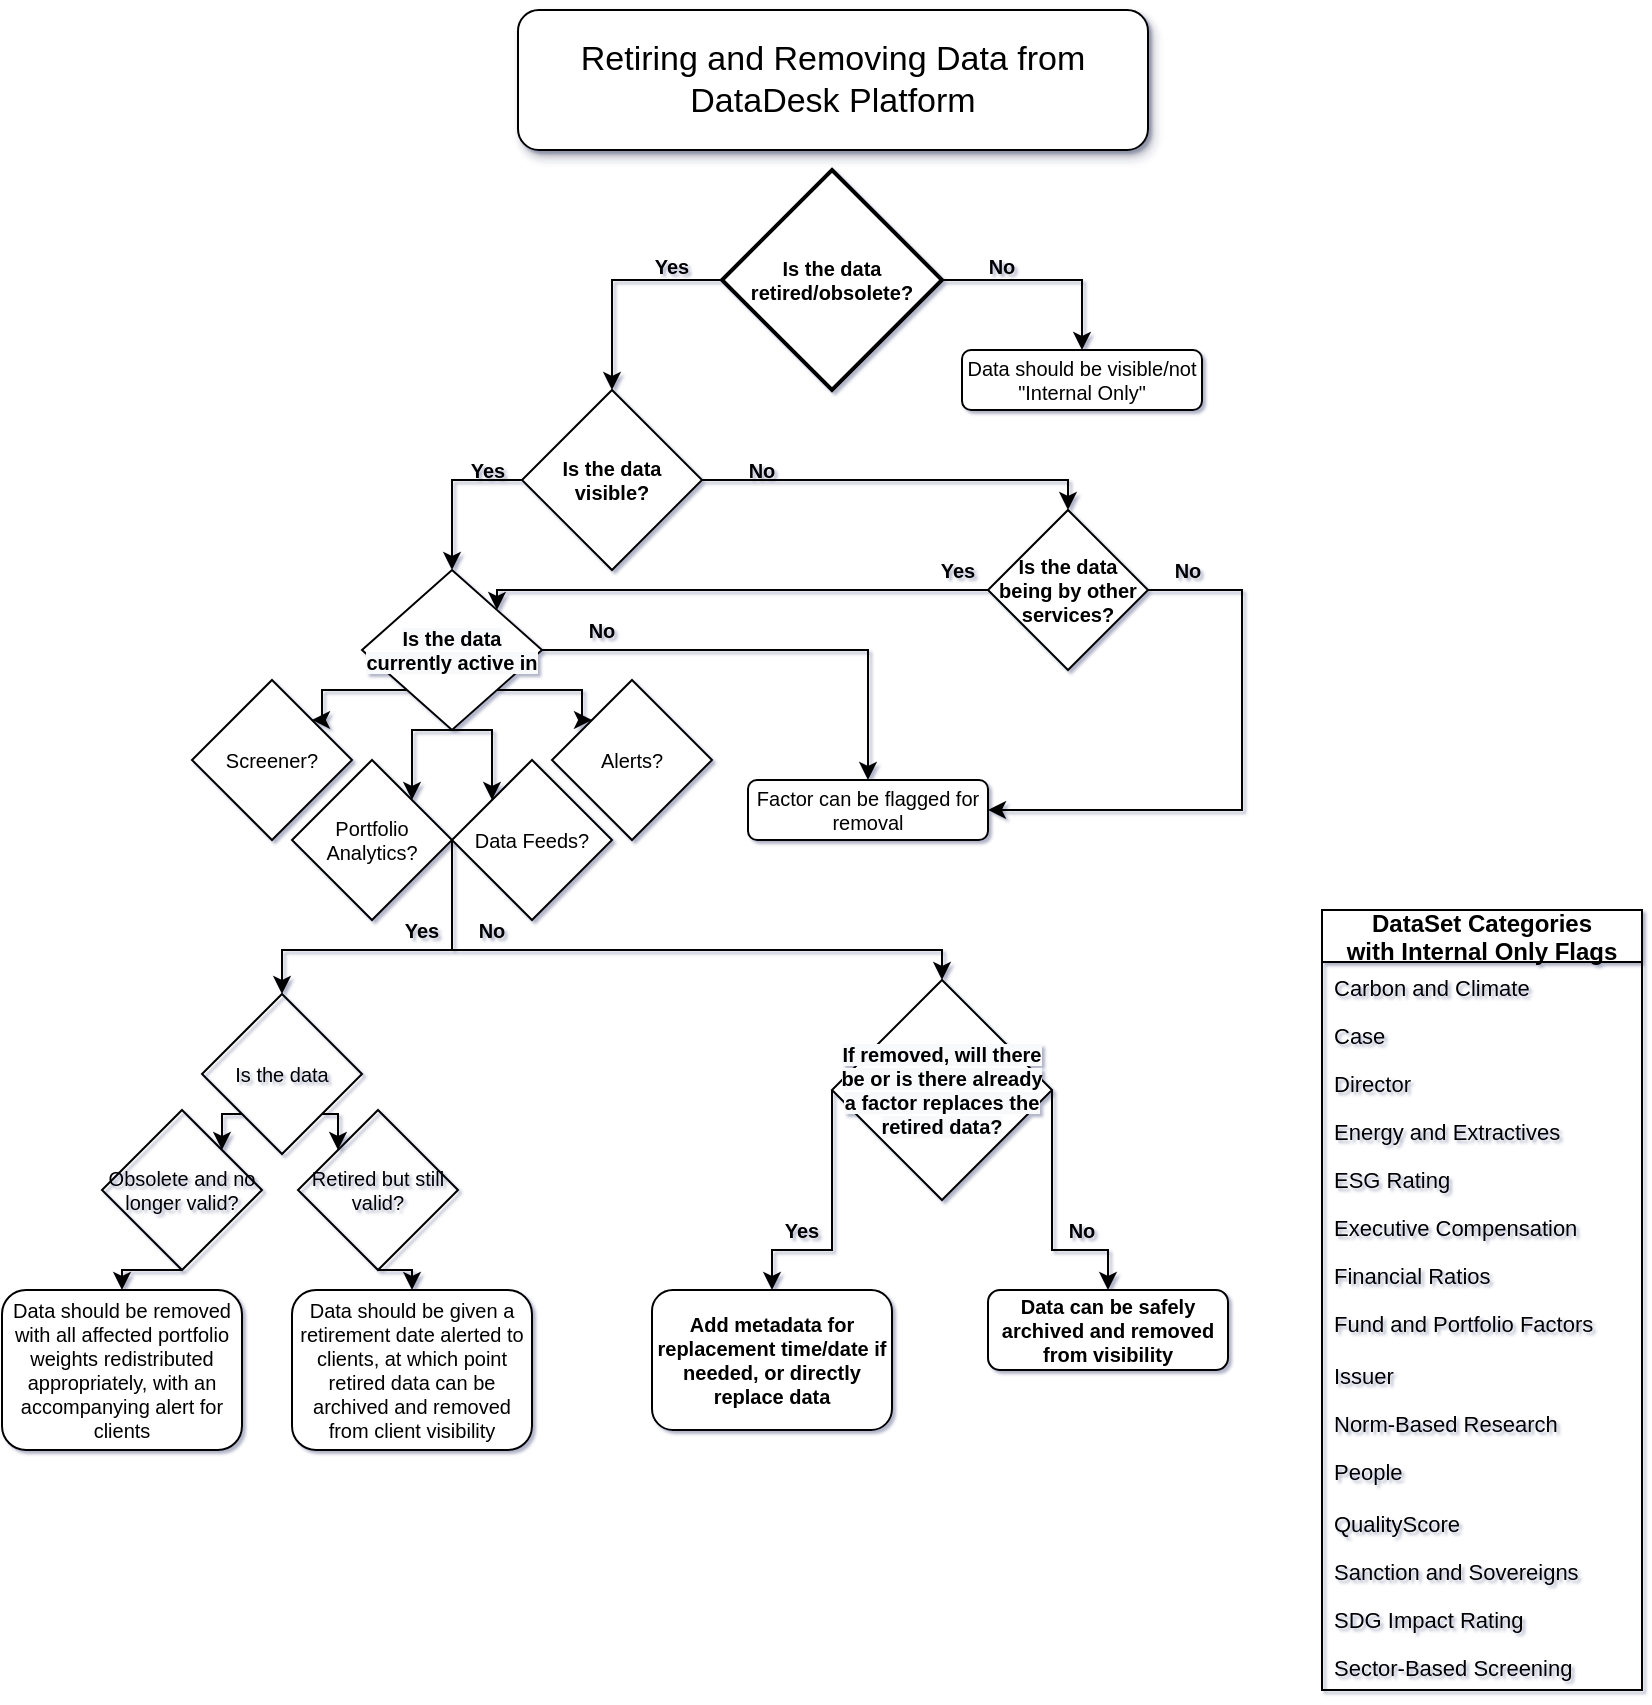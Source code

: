 <mxfile version="14.8.6" type="github">
  <diagram id="vZ8tYnkM7WGZsM2im86g" name="Page-1">
    <mxGraphModel dx="331" dy="177" grid="1" gridSize="10" guides="1" tooltips="1" connect="1" arrows="1" fold="1" page="1" pageScale="1" pageWidth="850" pageHeight="1100" math="0" shadow="1">
      <root>
        <mxCell id="0" />
        <mxCell id="1" parent="0" />
        <mxCell id="RDGL3iyxU8OvBQAGVa35-3" value="Data should be visible/not &quot;Internal Only&quot;" style="rounded=1;whiteSpace=wrap;html=1;fontSize=10;verticalAlign=middle;fontStyle=0" parent="1" vertex="1">
          <mxGeometry x="490" y="180" width="120" height="30" as="geometry" />
        </mxCell>
        <mxCell id="RDGL3iyxU8OvBQAGVa35-7" value="Yes" style="text;html=1;strokeColor=none;fillColor=none;align=center;verticalAlign=middle;whiteSpace=wrap;rounded=0;fontSize=10;rotation=0;fontStyle=1" parent="1" vertex="1">
          <mxGeometry x="330" y="130" width="30" height="15" as="geometry" />
        </mxCell>
        <mxCell id="RDGL3iyxU8OvBQAGVa35-9" value="No" style="text;html=1;strokeColor=none;fillColor=none;align=center;verticalAlign=middle;whiteSpace=wrap;rounded=0;fontSize=10;rotation=0;fontStyle=1" parent="1" vertex="1">
          <mxGeometry x="490" y="130" width="40" height="15" as="geometry" />
        </mxCell>
        <mxCell id="RDGL3iyxU8OvBQAGVa35-10" value="Factor can be flagged for removal" style="rounded=1;whiteSpace=wrap;html=1;fontSize=10;verticalAlign=middle;fontStyle=0" parent="1" vertex="1">
          <mxGeometry x="383" y="395" width="120" height="30" as="geometry" />
        </mxCell>
        <mxCell id="RDGL3iyxU8OvBQAGVa35-16" value="Add metadata for replacement time/date if needed, or directly replace data" style="rounded=1;whiteSpace=wrap;html=1;fontSize=10;verticalAlign=middle;fontStyle=1" parent="1" vertex="1">
          <mxGeometry x="335" y="650" width="120" height="70" as="geometry" />
        </mxCell>
        <mxCell id="RDGL3iyxU8OvBQAGVa35-24" style="edgeStyle=orthogonalEdgeStyle;rounded=0;orthogonalLoop=1;jettySize=auto;html=1;exitX=0;exitY=0.5;exitDx=0;exitDy=0;exitPerimeter=0;fontSize=10;" parent="1" source="RDGL3iyxU8OvBQAGVa35-17" target="RDGL3iyxU8OvBQAGVa35-21" edge="1">
          <mxGeometry relative="1" as="geometry">
            <Array as="points">
              <mxPoint x="315" y="145" />
            </Array>
          </mxGeometry>
        </mxCell>
        <mxCell id="RDGL3iyxU8OvBQAGVa35-27" style="edgeStyle=orthogonalEdgeStyle;rounded=0;orthogonalLoop=1;jettySize=auto;html=1;exitX=1;exitY=0.5;exitDx=0;exitDy=0;exitPerimeter=0;entryX=0.5;entryY=0;entryDx=0;entryDy=0;fontSize=10;" parent="1" source="RDGL3iyxU8OvBQAGVa35-17" target="RDGL3iyxU8OvBQAGVa35-3" edge="1">
          <mxGeometry relative="1" as="geometry" />
        </mxCell>
        <mxCell id="RDGL3iyxU8OvBQAGVa35-17" value="&lt;span style=&quot;font-weight: 700&quot;&gt;Is the data retired/obsolete?&lt;/span&gt;" style="strokeWidth=2;html=1;shape=mxgraph.flowchart.decision;whiteSpace=wrap;fontSize=10;verticalAlign=middle;" parent="1" vertex="1">
          <mxGeometry x="370" y="90" width="110" height="110" as="geometry" />
        </mxCell>
        <mxCell id="RDGL3iyxU8OvBQAGVa35-25" style="edgeStyle=orthogonalEdgeStyle;rounded=0;orthogonalLoop=1;jettySize=auto;html=1;exitX=0;exitY=0.5;exitDx=0;exitDy=0;entryX=0.5;entryY=0;entryDx=0;entryDy=0;fontSize=10;" parent="1" source="RDGL3iyxU8OvBQAGVa35-21" target="RDGL3iyxU8OvBQAGVa35-22" edge="1">
          <mxGeometry relative="1" as="geometry" />
        </mxCell>
        <mxCell id="w0KqC-oyerwkfJldZXsQ-27" style="edgeStyle=orthogonalEdgeStyle;rounded=0;orthogonalLoop=1;jettySize=auto;html=1;exitX=1;exitY=0.5;exitDx=0;exitDy=0;entryX=0.5;entryY=0;entryDx=0;entryDy=0;fontSize=10;" parent="1" source="RDGL3iyxU8OvBQAGVa35-21" target="w0KqC-oyerwkfJldZXsQ-26" edge="1">
          <mxGeometry relative="1" as="geometry">
            <Array as="points">
              <mxPoint x="543" y="245" />
            </Array>
          </mxGeometry>
        </mxCell>
        <mxCell id="RDGL3iyxU8OvBQAGVa35-21" value="&lt;span style=&quot;font-weight: 700&quot;&gt;Is the data visible?&lt;/span&gt;" style="rhombus;whiteSpace=wrap;html=1;fontSize=10;verticalAlign=middle;" parent="1" vertex="1">
          <mxGeometry x="270" y="200" width="90" height="90" as="geometry" />
        </mxCell>
        <mxCell id="RDGL3iyxU8OvBQAGVa35-28" style="edgeStyle=orthogonalEdgeStyle;rounded=0;orthogonalLoop=1;jettySize=auto;html=1;exitX=1;exitY=0.5;exitDx=0;exitDy=0;fontSize=10;" parent="1" source="RDGL3iyxU8OvBQAGVa35-22" target="RDGL3iyxU8OvBQAGVa35-10" edge="1">
          <mxGeometry relative="1" as="geometry" />
        </mxCell>
        <mxCell id="w0KqC-oyerwkfJldZXsQ-1" style="edgeStyle=orthogonalEdgeStyle;rounded=0;orthogonalLoop=1;jettySize=auto;html=1;exitX=0;exitY=1;exitDx=0;exitDy=0;entryX=1;entryY=0;entryDx=0;entryDy=0;" parent="1" source="RDGL3iyxU8OvBQAGVa35-22" target="b6A6RoxEltREsrSATFP2-6" edge="1">
          <mxGeometry relative="1" as="geometry" />
        </mxCell>
        <mxCell id="w0KqC-oyerwkfJldZXsQ-3" style="edgeStyle=orthogonalEdgeStyle;rounded=0;orthogonalLoop=1;jettySize=auto;html=1;exitX=1;exitY=1;exitDx=0;exitDy=0;entryX=0;entryY=0;entryDx=0;entryDy=0;" parent="1" source="RDGL3iyxU8OvBQAGVa35-22" target="b6A6RoxEltREsrSATFP2-5" edge="1">
          <mxGeometry relative="1" as="geometry" />
        </mxCell>
        <mxCell id="w0KqC-oyerwkfJldZXsQ-4" style="edgeStyle=orthogonalEdgeStyle;rounded=0;orthogonalLoop=1;jettySize=auto;html=1;exitX=0.5;exitY=1;exitDx=0;exitDy=0;entryX=0;entryY=0;entryDx=0;entryDy=0;" parent="1" source="RDGL3iyxU8OvBQAGVa35-22" target="b6A6RoxEltREsrSATFP2-4" edge="1">
          <mxGeometry relative="1" as="geometry">
            <Array as="points">
              <mxPoint x="255" y="370" />
            </Array>
          </mxGeometry>
        </mxCell>
        <mxCell id="w0KqC-oyerwkfJldZXsQ-5" style="edgeStyle=orthogonalEdgeStyle;rounded=0;orthogonalLoop=1;jettySize=auto;html=1;exitX=0.5;exitY=1;exitDx=0;exitDy=0;entryX=1;entryY=0;entryDx=0;entryDy=0;" parent="1" source="RDGL3iyxU8OvBQAGVa35-22" target="b6A6RoxEltREsrSATFP2-3" edge="1">
          <mxGeometry relative="1" as="geometry">
            <Array as="points">
              <mxPoint x="215" y="370" />
            </Array>
          </mxGeometry>
        </mxCell>
        <mxCell id="RDGL3iyxU8OvBQAGVa35-22" value="&lt;span style=&quot;color: rgb(0 , 0 , 0) ; font-family: &amp;#34;helvetica&amp;#34; ; font-size: 10px ; font-style: normal ; font-weight: 700 ; letter-spacing: normal ; text-align: center ; text-indent: 0px ; text-transform: none ; word-spacing: 0px ; background-color: rgb(248 , 249 , 250) ; display: inline ; float: none&quot;&gt;Is the data currently active in&lt;/span&gt;" style="rhombus;whiteSpace=wrap;html=1;fontSize=10;verticalAlign=middle;" parent="1" vertex="1">
          <mxGeometry x="190" y="290" width="90" height="80" as="geometry" />
        </mxCell>
        <mxCell id="RDGL3iyxU8OvBQAGVa35-33" style="edgeStyle=orthogonalEdgeStyle;rounded=0;orthogonalLoop=1;jettySize=auto;html=1;exitX=0;exitY=0.5;exitDx=0;exitDy=0;entryX=0.5;entryY=0;entryDx=0;entryDy=0;fontSize=10;" parent="1" source="RDGL3iyxU8OvBQAGVa35-23" target="RDGL3iyxU8OvBQAGVa35-16" edge="1">
          <mxGeometry relative="1" as="geometry">
            <Array as="points">
              <mxPoint x="425" y="630" />
              <mxPoint x="395" y="630" />
            </Array>
          </mxGeometry>
        </mxCell>
        <mxCell id="2NBuemxUmUWTqyVCSJ8C-5" style="edgeStyle=orthogonalEdgeStyle;rounded=0;orthogonalLoop=1;jettySize=auto;html=1;exitX=1;exitY=0.5;exitDx=0;exitDy=0;entryX=0.5;entryY=0;entryDx=0;entryDy=0;" edge="1" parent="1" source="RDGL3iyxU8OvBQAGVa35-23" target="2NBuemxUmUWTqyVCSJ8C-4">
          <mxGeometry relative="1" as="geometry">
            <Array as="points">
              <mxPoint x="535" y="630" />
              <mxPoint x="563" y="630" />
            </Array>
          </mxGeometry>
        </mxCell>
        <mxCell id="RDGL3iyxU8OvBQAGVa35-23" value="&lt;span style=&quot;color: rgb(0 , 0 , 0) ; font-family: &amp;#34;helvetica&amp;#34; ; font-size: 10px ; font-style: normal ; font-weight: 700 ; letter-spacing: normal ; text-align: center ; text-indent: 0px ; text-transform: none ; word-spacing: 0px ; background-color: rgb(248 , 249 , 250) ; display: inline ; float: none&quot;&gt;If removed, will there be or is there already a factor replaces the retired data?&lt;/span&gt;" style="rhombus;whiteSpace=wrap;html=1;fontSize=10;verticalAlign=middle;" parent="1" vertex="1">
          <mxGeometry x="425" y="495" width="110" height="110" as="geometry" />
        </mxCell>
        <mxCell id="RDGL3iyxU8OvBQAGVa35-29" value="Yes" style="text;html=1;strokeColor=none;fillColor=none;align=center;verticalAlign=middle;whiteSpace=wrap;rounded=0;fontSize=10;rotation=0;fontStyle=1" parent="1" vertex="1">
          <mxGeometry x="238" y="230" width="30" height="20" as="geometry" />
        </mxCell>
        <mxCell id="RDGL3iyxU8OvBQAGVa35-32" value="No" style="text;html=1;strokeColor=none;fillColor=none;align=center;verticalAlign=middle;whiteSpace=wrap;rounded=0;fontSize=10;rotation=0;fontStyle=1" parent="1" vertex="1">
          <mxGeometry x="370" y="230" width="40" height="20" as="geometry" />
        </mxCell>
        <mxCell id="RDGL3iyxU8OvBQAGVa35-34" value="Yes" style="text;html=1;strokeColor=none;fillColor=none;align=center;verticalAlign=middle;whiteSpace=wrap;rounded=0;fontSize=10;rotation=0;fontStyle=1" parent="1" vertex="1">
          <mxGeometry x="395" y="610" width="30" height="20" as="geometry" />
        </mxCell>
        <mxCell id="2NBuemxUmUWTqyVCSJ8C-3" style="edgeStyle=orthogonalEdgeStyle;rounded=0;orthogonalLoop=1;jettySize=auto;html=1;exitX=1;exitY=0.5;exitDx=0;exitDy=0;entryX=0.5;entryY=0;entryDx=0;entryDy=0;" edge="1" parent="1" source="b6A6RoxEltREsrSATFP2-3" target="RDGL3iyxU8OvBQAGVa35-23">
          <mxGeometry relative="1" as="geometry">
            <Array as="points">
              <mxPoint x="235" y="480" />
              <mxPoint x="480" y="480" />
            </Array>
          </mxGeometry>
        </mxCell>
        <mxCell id="b6A6RoxEltREsrSATFP2-3" value="Portfolio Analytics?" style="rhombus;whiteSpace=wrap;html=1;fontSize=10;" parent="1" vertex="1">
          <mxGeometry x="155" y="385" width="80" height="80" as="geometry" />
        </mxCell>
        <mxCell id="2NBuemxUmUWTqyVCSJ8C-8" style="edgeStyle=orthogonalEdgeStyle;rounded=0;orthogonalLoop=1;jettySize=auto;html=1;exitX=0;exitY=0.5;exitDx=0;exitDy=0;fontSize=10;entryX=0.5;entryY=0;entryDx=0;entryDy=0;" edge="1" parent="1" source="b6A6RoxEltREsrSATFP2-4" target="2NBuemxUmUWTqyVCSJ8C-11">
          <mxGeometry relative="1" as="geometry">
            <mxPoint x="140" y="550" as="targetPoint" />
            <Array as="points">
              <mxPoint x="235" y="480" />
              <mxPoint x="150" y="480" />
              <mxPoint x="150" y="486" />
            </Array>
          </mxGeometry>
        </mxCell>
        <mxCell id="b6A6RoxEltREsrSATFP2-4" value="Data Feeds?" style="rhombus;whiteSpace=wrap;html=1;fontSize=10;" parent="1" vertex="1">
          <mxGeometry x="235" y="385" width="80" height="80" as="geometry" />
        </mxCell>
        <mxCell id="b6A6RoxEltREsrSATFP2-5" value="Alerts?" style="rhombus;whiteSpace=wrap;html=1;fontSize=10;" parent="1" vertex="1">
          <mxGeometry x="285" y="345" width="80" height="80" as="geometry" />
        </mxCell>
        <mxCell id="b6A6RoxEltREsrSATFP2-6" value="Screener?" style="rhombus;whiteSpace=wrap;html=1;fontSize=10;" parent="1" vertex="1">
          <mxGeometry x="105" y="345" width="80" height="80" as="geometry" />
        </mxCell>
        <mxCell id="b6A6RoxEltREsrSATFP2-7" value="Retiring and Removing Data from DataDesk Platform" style="text;html=1;align=center;verticalAlign=middle;whiteSpace=wrap;rounded=1;fontSize=17;fontStyle=0;labelBackgroundColor=none;labelBorderColor=none;spacingTop=4;spacing=4;spacingLeft=4;spacingBottom=4;spacingRight=4;strokeWidth=1;fillColor=#ffffff;strokeColor=#000000;shadow=1;glass=0;sketch=0;" parent="1" vertex="1">
          <mxGeometry x="268" y="10" width="315" height="70" as="geometry" />
        </mxCell>
        <mxCell id="w0KqC-oyerwkfJldZXsQ-6" value="DataSet Categories &#xa;with Internal Only Flags" style="swimlane;fontStyle=1;childLayout=stackLayout;horizontal=1;startSize=26;horizontalStack=0;resizeParent=1;resizeParentMax=0;resizeLast=0;collapsible=1;marginBottom=0;strokeWidth=1;" parent="1" vertex="1">
          <mxGeometry x="670" y="460" width="160" height="390" as="geometry">
            <mxRectangle x="670" y="690" width="140" height="26" as="alternateBounds" />
          </mxGeometry>
        </mxCell>
        <mxCell id="w0KqC-oyerwkfJldZXsQ-17" value="Carbon and Climate" style="text;align=left;verticalAlign=top;spacingLeft=4;spacingRight=4;overflow=hidden;rotatable=0;points=[[0,0.5],[1,0.5]];portConstraint=eastwest;fontSize=11;" parent="w0KqC-oyerwkfJldZXsQ-6" vertex="1">
          <mxGeometry y="26" width="160" height="24" as="geometry" />
        </mxCell>
        <mxCell id="w0KqC-oyerwkfJldZXsQ-13" value="Case" style="text;strokeColor=none;fillColor=none;align=left;verticalAlign=top;spacingLeft=4;spacingRight=4;overflow=hidden;rotatable=0;points=[[0,0.5],[1,0.5]];portConstraint=eastwest;fontSize=11;" parent="w0KqC-oyerwkfJldZXsQ-6" vertex="1">
          <mxGeometry y="50" width="160" height="24" as="geometry" />
        </mxCell>
        <mxCell id="w0KqC-oyerwkfJldZXsQ-15" value="Director" style="text;strokeColor=none;fillColor=none;align=left;verticalAlign=top;spacingLeft=4;spacingRight=4;overflow=hidden;rotatable=0;points=[[0,0.5],[1,0.5]];portConstraint=eastwest;fontSize=11;" parent="w0KqC-oyerwkfJldZXsQ-6" vertex="1">
          <mxGeometry y="74" width="160" height="24" as="geometry" />
        </mxCell>
        <mxCell id="w0KqC-oyerwkfJldZXsQ-12" value="Energy and Extractives" style="text;strokeColor=none;fillColor=none;align=left;verticalAlign=top;spacingLeft=4;spacingRight=4;overflow=hidden;rotatable=0;points=[[0,0.5],[1,0.5]];portConstraint=eastwest;fontSize=11;" parent="w0KqC-oyerwkfJldZXsQ-6" vertex="1">
          <mxGeometry y="98" width="160" height="24" as="geometry" />
        </mxCell>
        <mxCell id="w0KqC-oyerwkfJldZXsQ-16" value="ESG Rating" style="text;strokeColor=none;fillColor=none;align=left;verticalAlign=top;spacingLeft=4;spacingRight=4;overflow=hidden;rotatable=0;points=[[0,0.5],[1,0.5]];portConstraint=eastwest;fontSize=11;" parent="w0KqC-oyerwkfJldZXsQ-6" vertex="1">
          <mxGeometry y="122" width="160" height="24" as="geometry" />
        </mxCell>
        <mxCell id="w0KqC-oyerwkfJldZXsQ-14" value="Executive Compensation" style="text;strokeColor=none;fillColor=none;align=left;verticalAlign=top;spacingLeft=4;spacingRight=4;overflow=hidden;rotatable=0;points=[[0,0.5],[1,0.5]];portConstraint=eastwest;fontSize=11;" parent="w0KqC-oyerwkfJldZXsQ-6" vertex="1">
          <mxGeometry y="146" width="160" height="24" as="geometry" />
        </mxCell>
        <mxCell id="w0KqC-oyerwkfJldZXsQ-23" value="Financial Ratios" style="text;strokeColor=none;fillColor=none;align=left;verticalAlign=top;spacingLeft=4;spacingRight=4;overflow=hidden;rotatable=0;points=[[0,0.5],[1,0.5]];portConstraint=eastwest;fontSize=11;" parent="w0KqC-oyerwkfJldZXsQ-6" vertex="1">
          <mxGeometry y="170" width="160" height="24" as="geometry" />
        </mxCell>
        <mxCell id="w0KqC-oyerwkfJldZXsQ-8" value="Fund and Portfolio Factors" style="text;strokeColor=none;fillColor=none;align=left;verticalAlign=top;spacingLeft=4;spacingRight=4;overflow=hidden;rotatable=0;points=[[0,0.5],[1,0.5]];portConstraint=eastwest;fontSize=11;" parent="w0KqC-oyerwkfJldZXsQ-6" vertex="1">
          <mxGeometry y="194" width="160" height="26" as="geometry" />
        </mxCell>
        <mxCell id="w0KqC-oyerwkfJldZXsQ-18" value="Issuer" style="text;strokeColor=none;fillColor=none;align=left;verticalAlign=top;spacingLeft=4;spacingRight=4;overflow=hidden;rotatable=0;points=[[0,0.5],[1,0.5]];portConstraint=eastwest;fontSize=11;" parent="w0KqC-oyerwkfJldZXsQ-6" vertex="1">
          <mxGeometry y="220" width="160" height="24" as="geometry" />
        </mxCell>
        <mxCell id="w0KqC-oyerwkfJldZXsQ-20" value="Norm-Based Research" style="text;strokeColor=none;fillColor=none;align=left;verticalAlign=top;spacingLeft=4;spacingRight=4;overflow=hidden;rotatable=0;points=[[0,0.5],[1,0.5]];portConstraint=eastwest;fontSize=11;" parent="w0KqC-oyerwkfJldZXsQ-6" vertex="1">
          <mxGeometry y="244" width="160" height="24" as="geometry" />
        </mxCell>
        <mxCell id="w0KqC-oyerwkfJldZXsQ-9" value="People" style="text;strokeColor=none;fillColor=none;align=left;verticalAlign=top;spacingLeft=4;spacingRight=4;overflow=hidden;rotatable=0;points=[[0,0.5],[1,0.5]];portConstraint=eastwest;fontSize=11;" parent="w0KqC-oyerwkfJldZXsQ-6" vertex="1">
          <mxGeometry y="268" width="160" height="26" as="geometry" />
        </mxCell>
        <mxCell id="w0KqC-oyerwkfJldZXsQ-22" value="QualityScore" style="text;strokeColor=none;fillColor=none;align=left;verticalAlign=top;spacingLeft=4;spacingRight=4;overflow=hidden;rotatable=0;points=[[0,0.5],[1,0.5]];portConstraint=eastwest;fontSize=11;" parent="w0KqC-oyerwkfJldZXsQ-6" vertex="1">
          <mxGeometry y="294" width="160" height="24" as="geometry" />
        </mxCell>
        <mxCell id="w0KqC-oyerwkfJldZXsQ-19" value="Sanction and Sovereigns" style="text;strokeColor=none;fillColor=none;align=left;verticalAlign=top;spacingLeft=4;spacingRight=4;overflow=hidden;rotatable=0;points=[[0,0.5],[1,0.5]];portConstraint=eastwest;fontSize=11;" parent="w0KqC-oyerwkfJldZXsQ-6" vertex="1">
          <mxGeometry y="318" width="160" height="24" as="geometry" />
        </mxCell>
        <mxCell id="w0KqC-oyerwkfJldZXsQ-21" value="SDG Impact Rating" style="text;strokeColor=none;fillColor=none;align=left;verticalAlign=top;spacingLeft=4;spacingRight=4;overflow=hidden;rotatable=0;points=[[0,0.5],[1,0.5]];portConstraint=eastwest;fontSize=11;" parent="w0KqC-oyerwkfJldZXsQ-6" vertex="1">
          <mxGeometry y="342" width="160" height="24" as="geometry" />
        </mxCell>
        <mxCell id="w0KqC-oyerwkfJldZXsQ-11" value="Sector-Based Screening" style="text;strokeColor=none;fillColor=none;align=left;verticalAlign=top;spacingLeft=4;spacingRight=4;overflow=hidden;rotatable=0;points=[[0,0.5],[1,0.5]];portConstraint=eastwest;fontSize=11;" parent="w0KqC-oyerwkfJldZXsQ-6" vertex="1">
          <mxGeometry y="366" width="160" height="24" as="geometry" />
        </mxCell>
        <mxCell id="w0KqC-oyerwkfJldZXsQ-28" style="edgeStyle=orthogonalEdgeStyle;rounded=0;orthogonalLoop=1;jettySize=auto;html=1;exitX=1;exitY=0.5;exitDx=0;exitDy=0;entryX=1;entryY=0.5;entryDx=0;entryDy=0;fontSize=10;" parent="1" source="w0KqC-oyerwkfJldZXsQ-26" target="RDGL3iyxU8OvBQAGVa35-10" edge="1">
          <mxGeometry relative="1" as="geometry">
            <Array as="points">
              <mxPoint x="630" y="300" />
              <mxPoint x="630" y="410" />
            </Array>
          </mxGeometry>
        </mxCell>
        <mxCell id="w0KqC-oyerwkfJldZXsQ-31" style="edgeStyle=orthogonalEdgeStyle;rounded=0;orthogonalLoop=1;jettySize=auto;html=1;exitX=0;exitY=0.5;exitDx=0;exitDy=0;entryX=1;entryY=0;entryDx=0;entryDy=0;fontSize=10;" parent="1" source="w0KqC-oyerwkfJldZXsQ-26" target="RDGL3iyxU8OvBQAGVa35-22" edge="1">
          <mxGeometry relative="1" as="geometry">
            <Array as="points">
              <mxPoint x="257" y="300" />
            </Array>
          </mxGeometry>
        </mxCell>
        <mxCell id="w0KqC-oyerwkfJldZXsQ-26" value="Is the data being by other services?" style="rhombus;whiteSpace=wrap;html=1;fontSize=10;fontStyle=1" parent="1" vertex="1">
          <mxGeometry x="503" y="260" width="80" height="80" as="geometry" />
        </mxCell>
        <mxCell id="w0KqC-oyerwkfJldZXsQ-29" value="No" style="text;html=1;strokeColor=none;fillColor=none;align=center;verticalAlign=middle;whiteSpace=wrap;rounded=0;fontSize=10;rotation=0;fontStyle=1" parent="1" vertex="1">
          <mxGeometry x="583" y="280" width="40" height="20" as="geometry" />
        </mxCell>
        <mxCell id="w0KqC-oyerwkfJldZXsQ-33" value="Yes" style="text;html=1;strokeColor=none;fillColor=none;align=center;verticalAlign=middle;whiteSpace=wrap;rounded=0;fontSize=10;rotation=0;fontStyle=1" parent="1" vertex="1">
          <mxGeometry x="473" y="280" width="30" height="20" as="geometry" />
        </mxCell>
        <mxCell id="w0KqC-oyerwkfJldZXsQ-34" value="No" style="text;html=1;strokeColor=none;fillColor=none;align=center;verticalAlign=middle;whiteSpace=wrap;rounded=0;fontSize=10;rotation=0;fontStyle=1" parent="1" vertex="1">
          <mxGeometry x="290" y="310" width="40" height="20" as="geometry" />
        </mxCell>
        <mxCell id="2NBuemxUmUWTqyVCSJ8C-1" value="No" style="text;html=1;strokeColor=none;fillColor=none;align=center;verticalAlign=middle;whiteSpace=wrap;rounded=0;fontSize=10;rotation=0;fontStyle=1" vertex="1" parent="1">
          <mxGeometry x="235" y="460" width="40" height="20" as="geometry" />
        </mxCell>
        <mxCell id="2NBuemxUmUWTqyVCSJ8C-4" value="Data can be safely archived and removed from visibility" style="rounded=1;whiteSpace=wrap;html=1;strokeWidth=1;fontSize=10;fontStyle=1" vertex="1" parent="1">
          <mxGeometry x="503" y="650" width="120" height="40" as="geometry" />
        </mxCell>
        <mxCell id="2NBuemxUmUWTqyVCSJ8C-6" value="No" style="text;html=1;strokeColor=none;fillColor=none;align=center;verticalAlign=middle;whiteSpace=wrap;rounded=0;fontSize=10;rotation=0;fontStyle=1" vertex="1" parent="1">
          <mxGeometry x="530" y="610" width="40" height="20" as="geometry" />
        </mxCell>
        <mxCell id="2NBuemxUmUWTqyVCSJ8C-7" value="Data should be given a retirement date alerted to clients, at which point retired data can be archived and removed from client visibility" style="rounded=1;whiteSpace=wrap;html=1;fontSize=10;strokeWidth=1;" vertex="1" parent="1">
          <mxGeometry x="155" y="650" width="120" height="80" as="geometry" />
        </mxCell>
        <mxCell id="2NBuemxUmUWTqyVCSJ8C-9" value="Yes" style="text;html=1;strokeColor=none;fillColor=none;align=center;verticalAlign=middle;whiteSpace=wrap;rounded=0;fontSize=10;rotation=0;fontStyle=1" vertex="1" parent="1">
          <mxGeometry x="205" y="460" width="30" height="20" as="geometry" />
        </mxCell>
        <mxCell id="2NBuemxUmUWTqyVCSJ8C-10" value="Data should be removed with all affected portfolio weights redistributed appropriately, with an accompanying alert for clients" style="rounded=1;whiteSpace=wrap;html=1;fontSize=10;strokeWidth=1;" vertex="1" parent="1">
          <mxGeometry x="10" y="650" width="120" height="80" as="geometry" />
        </mxCell>
        <mxCell id="2NBuemxUmUWTqyVCSJ8C-14" style="edgeStyle=orthogonalEdgeStyle;rounded=0;orthogonalLoop=1;jettySize=auto;html=1;exitX=0;exitY=1;exitDx=0;exitDy=0;entryX=1;entryY=0;entryDx=0;entryDy=0;fontSize=10;" edge="1" parent="1" source="2NBuemxUmUWTqyVCSJ8C-11" target="2NBuemxUmUWTqyVCSJ8C-12">
          <mxGeometry relative="1" as="geometry" />
        </mxCell>
        <mxCell id="2NBuemxUmUWTqyVCSJ8C-15" style="edgeStyle=orthogonalEdgeStyle;rounded=0;orthogonalLoop=1;jettySize=auto;html=1;exitX=1;exitY=1;exitDx=0;exitDy=0;entryX=0;entryY=0;entryDx=0;entryDy=0;fontSize=10;" edge="1" parent="1" source="2NBuemxUmUWTqyVCSJ8C-11" target="2NBuemxUmUWTqyVCSJ8C-13">
          <mxGeometry relative="1" as="geometry" />
        </mxCell>
        <mxCell id="2NBuemxUmUWTqyVCSJ8C-11" value="Is the data" style="rhombus;whiteSpace=wrap;html=1;fontSize=10;strokeWidth=1;fillColor=none;" vertex="1" parent="1">
          <mxGeometry x="110" y="502" width="80" height="80" as="geometry" />
        </mxCell>
        <mxCell id="2NBuemxUmUWTqyVCSJ8C-16" style="edgeStyle=orthogonalEdgeStyle;rounded=0;orthogonalLoop=1;jettySize=auto;html=1;exitX=0.5;exitY=1;exitDx=0;exitDy=0;entryX=0.5;entryY=0;entryDx=0;entryDy=0;fontSize=10;" edge="1" parent="1" source="2NBuemxUmUWTqyVCSJ8C-12" target="2NBuemxUmUWTqyVCSJ8C-10">
          <mxGeometry relative="1" as="geometry" />
        </mxCell>
        <mxCell id="2NBuemxUmUWTqyVCSJ8C-12" value="Obsolete and no longer valid?" style="rhombus;whiteSpace=wrap;html=1;fontSize=10;strokeWidth=1;fillColor=none;" vertex="1" parent="1">
          <mxGeometry x="60" y="560" width="80" height="80" as="geometry" />
        </mxCell>
        <mxCell id="2NBuemxUmUWTqyVCSJ8C-17" style="edgeStyle=orthogonalEdgeStyle;rounded=0;orthogonalLoop=1;jettySize=auto;html=1;exitX=0.5;exitY=1;exitDx=0;exitDy=0;entryX=0.5;entryY=0;entryDx=0;entryDy=0;fontSize=10;" edge="1" parent="1" source="2NBuemxUmUWTqyVCSJ8C-13" target="2NBuemxUmUWTqyVCSJ8C-7">
          <mxGeometry relative="1" as="geometry" />
        </mxCell>
        <mxCell id="2NBuemxUmUWTqyVCSJ8C-13" value="Retired but still valid?" style="rhombus;whiteSpace=wrap;html=1;fontSize=10;strokeWidth=1;fillColor=none;" vertex="1" parent="1">
          <mxGeometry x="158" y="560" width="80" height="80" as="geometry" />
        </mxCell>
      </root>
    </mxGraphModel>
  </diagram>
</mxfile>
